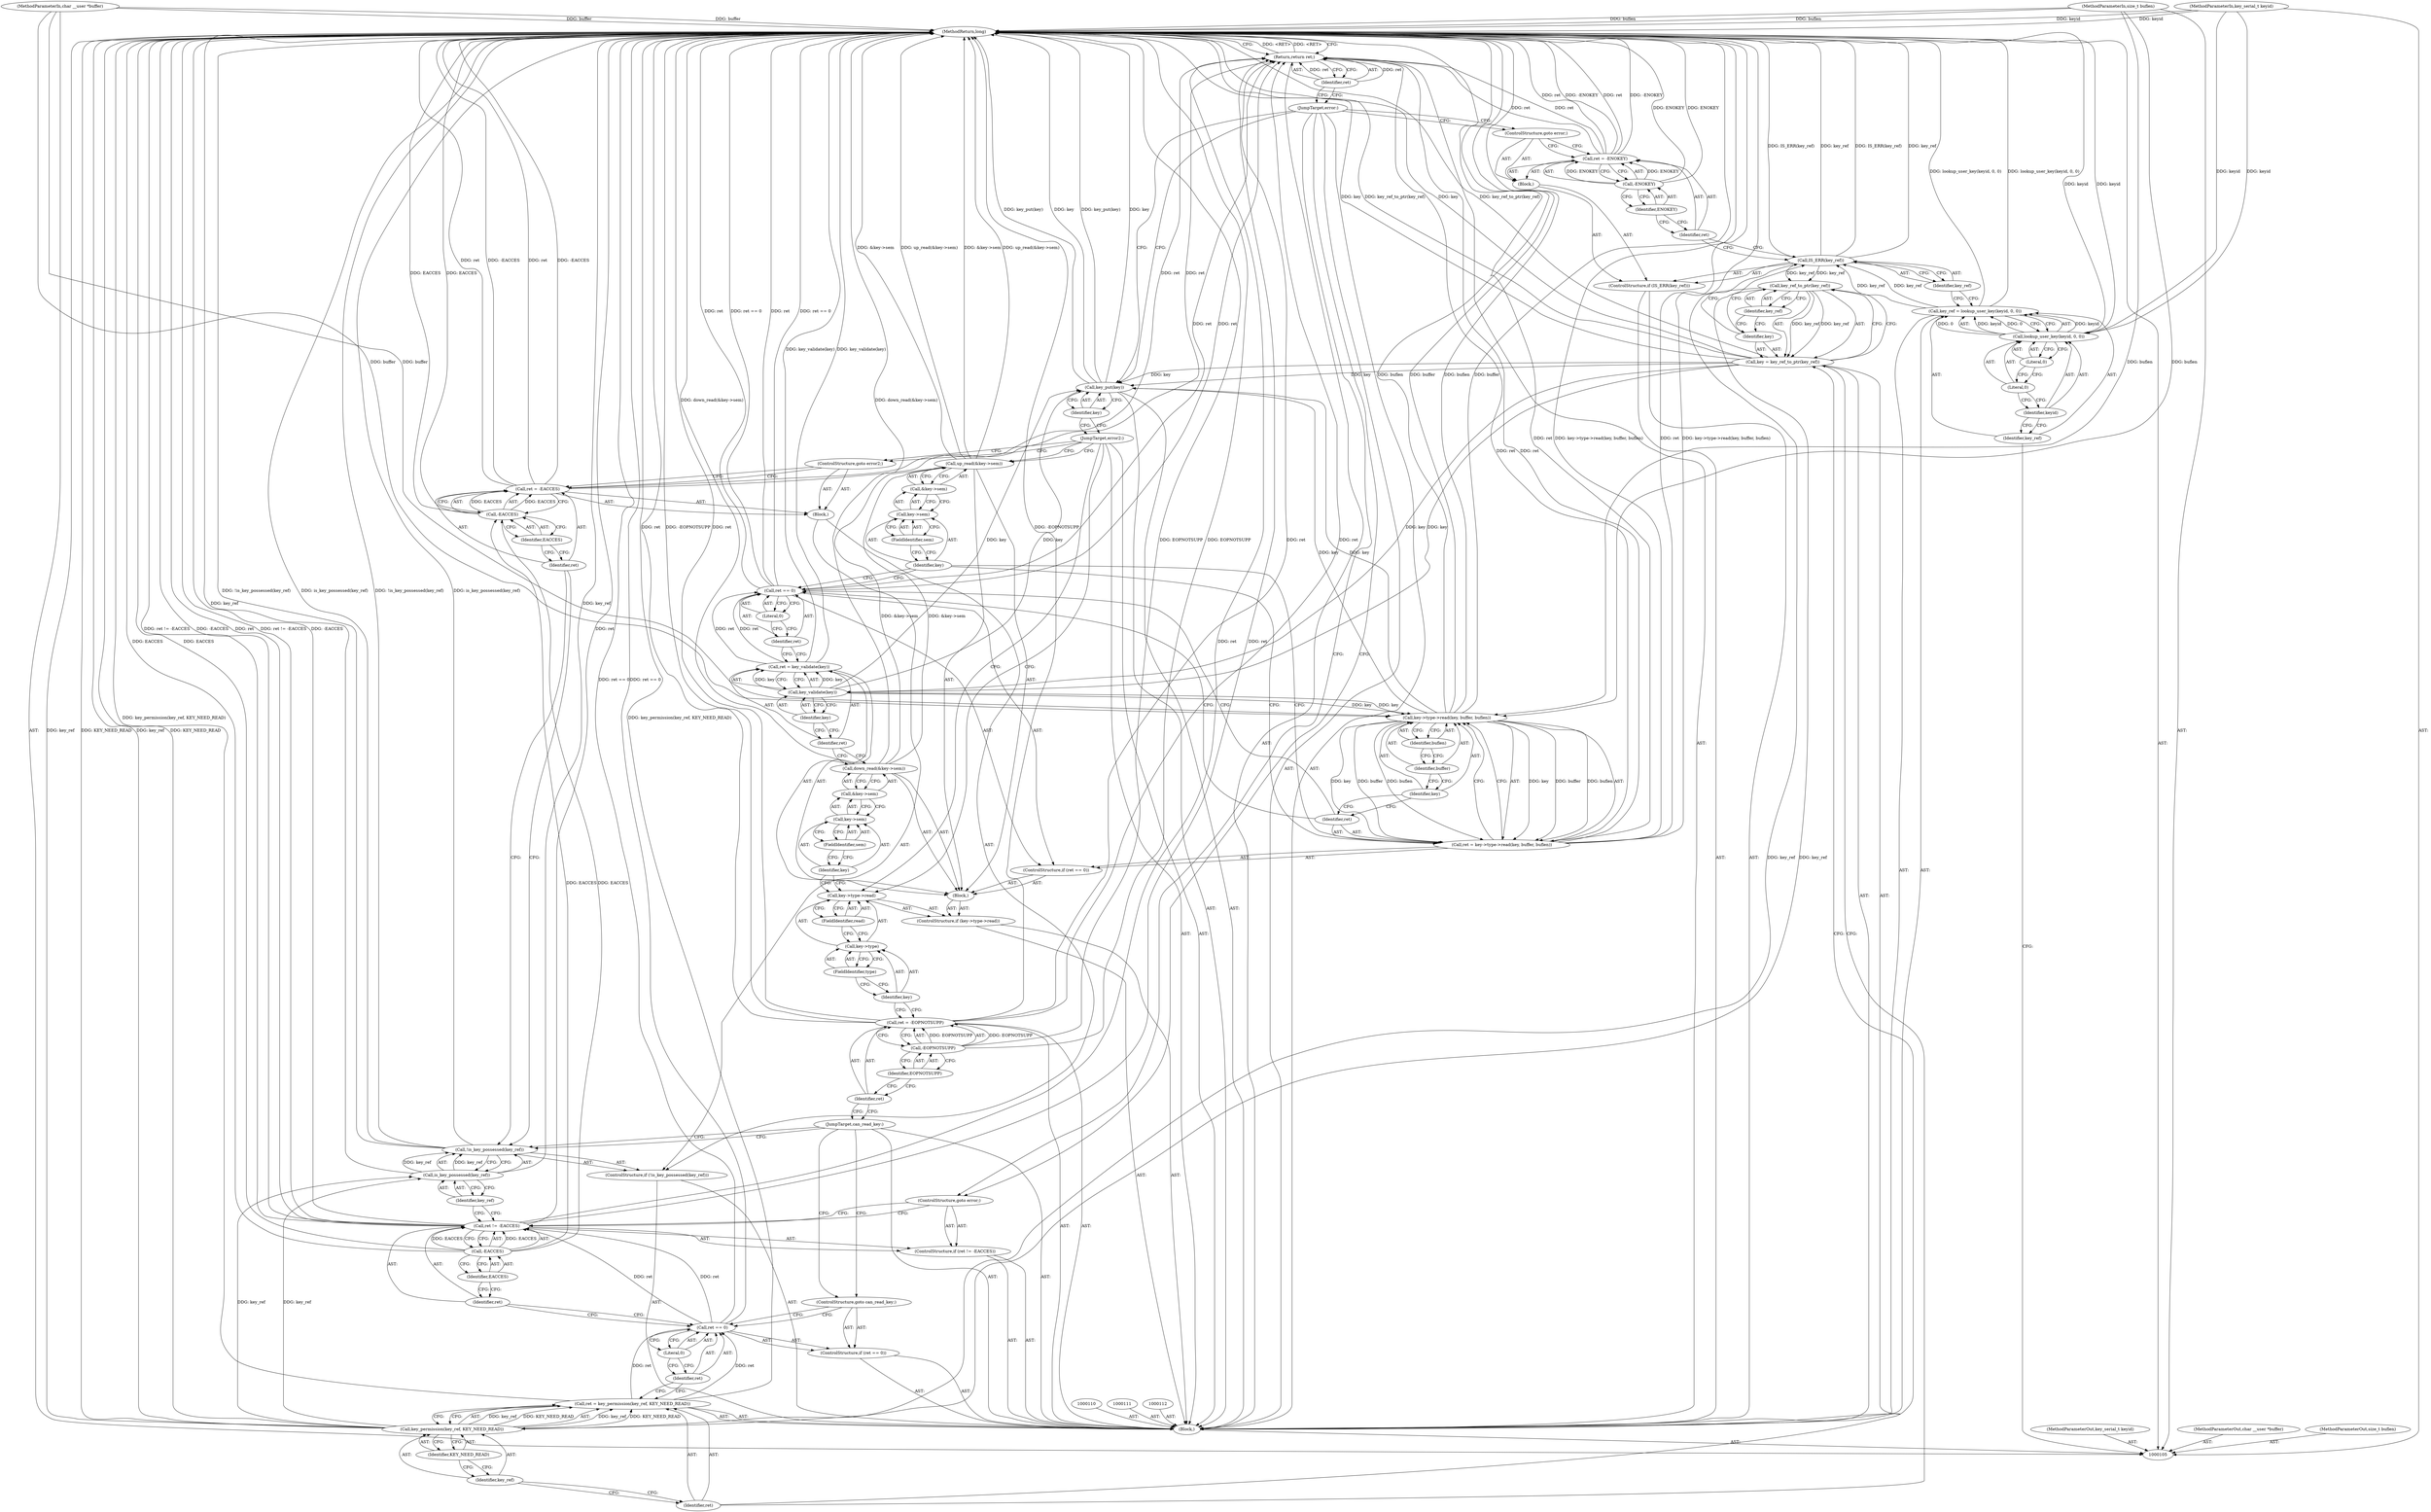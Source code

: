 digraph "0_linux_b4a1b4f5047e4f54e194681125c74c0aa64d637d" {
"1000200" [label="(MethodReturn,long)"];
"1000106" [label="(MethodParameterIn,key_serial_t keyid)"];
"1000288" [label="(MethodParameterOut,key_serial_t keyid)"];
"1000107" [label="(MethodParameterIn,char __user *buffer)"];
"1000289" [label="(MethodParameterOut,char __user *buffer)"];
"1000108" [label="(MethodParameterIn,size_t buflen)"];
"1000290" [label="(MethodParameterOut,size_t buflen)"];
"1000123" [label="(Call,ret = -ENOKEY)"];
"1000124" [label="(Identifier,ret)"];
"1000125" [label="(Call,-ENOKEY)"];
"1000126" [label="(Identifier,ENOKEY)"];
"1000127" [label="(ControlStructure,goto error;)"];
"1000128" [label="(Call,key = key_ref_to_ptr(key_ref))"];
"1000129" [label="(Identifier,key)"];
"1000131" [label="(Identifier,key_ref)"];
"1000130" [label="(Call,key_ref_to_ptr(key_ref))"];
"1000132" [label="(Call,ret = key_permission(key_ref, KEY_NEED_READ))"];
"1000133" [label="(Identifier,ret)"];
"1000135" [label="(Identifier,key_ref)"];
"1000136" [label="(Identifier,KEY_NEED_READ)"];
"1000134" [label="(Call,key_permission(key_ref, KEY_NEED_READ))"];
"1000137" [label="(ControlStructure,if (ret == 0))"];
"1000140" [label="(Literal,0)"];
"1000138" [label="(Call,ret == 0)"];
"1000139" [label="(Identifier,ret)"];
"1000141" [label="(ControlStructure,goto can_read_key;)"];
"1000109" [label="(Block,)"];
"1000142" [label="(ControlStructure,if (ret != -EACCES))"];
"1000145" [label="(Call,-EACCES)"];
"1000146" [label="(Identifier,EACCES)"];
"1000143" [label="(Call,ret != -EACCES)"];
"1000144" [label="(Identifier,ret)"];
"1000147" [label="(ControlStructure,goto error;)"];
"1000148" [label="(ControlStructure,if (!is_key_possessed(key_ref)))"];
"1000151" [label="(Identifier,key_ref)"];
"1000152" [label="(Block,)"];
"1000149" [label="(Call,!is_key_possessed(key_ref))"];
"1000150" [label="(Call,is_key_possessed(key_ref))"];
"1000153" [label="(Call,ret = -EACCES)"];
"1000154" [label="(Identifier,ret)"];
"1000155" [label="(Call,-EACCES)"];
"1000156" [label="(Identifier,EACCES)"];
"1000157" [label="(ControlStructure,goto error2;)"];
"1000158" [label="(JumpTarget,can_read_key:)"];
"1000159" [label="(Call,ret = -EOPNOTSUPP)"];
"1000160" [label="(Identifier,ret)"];
"1000161" [label="(Call,-EOPNOTSUPP)"];
"1000162" [label="(Identifier,EOPNOTSUPP)"];
"1000163" [label="(ControlStructure,if (key->type->read))"];
"1000167" [label="(FieldIdentifier,type)"];
"1000168" [label="(FieldIdentifier,read)"];
"1000169" [label="(Block,)"];
"1000164" [label="(Call,key->type->read)"];
"1000165" [label="(Call,key->type)"];
"1000166" [label="(Identifier,key)"];
"1000171" [label="(Call,&key->sem)"];
"1000172" [label="(Call,key->sem)"];
"1000173" [label="(Identifier,key)"];
"1000174" [label="(FieldIdentifier,sem)"];
"1000170" [label="(Call,down_read(&key->sem))"];
"1000175" [label="(Call,ret = key_validate(key))"];
"1000176" [label="(Identifier,ret)"];
"1000178" [label="(Identifier,key)"];
"1000177" [label="(Call,key_validate(key))"];
"1000182" [label="(Literal,0)"];
"1000179" [label="(ControlStructure,if (ret == 0))"];
"1000180" [label="(Call,ret == 0)"];
"1000181" [label="(Identifier,ret)"];
"1000185" [label="(Call,key->type->read(key, buffer, buflen))"];
"1000186" [label="(Identifier,key)"];
"1000187" [label="(Identifier,buffer)"];
"1000188" [label="(Identifier,buflen)"];
"1000183" [label="(Call,ret = key->type->read(key, buffer, buflen))"];
"1000184" [label="(Identifier,ret)"];
"1000190" [label="(Call,&key->sem)"];
"1000191" [label="(Call,key->sem)"];
"1000192" [label="(Identifier,key)"];
"1000193" [label="(FieldIdentifier,sem)"];
"1000189" [label="(Call,up_read(&key->sem))"];
"1000194" [label="(JumpTarget,error2:)"];
"1000195" [label="(Call,key_put(key))"];
"1000196" [label="(Identifier,key)"];
"1000197" [label="(JumpTarget,error:)"];
"1000198" [label="(Return,return ret;)"];
"1000199" [label="(Identifier,ret)"];
"1000113" [label="(Call,key_ref = lookup_user_key(keyid, 0, 0))"];
"1000114" [label="(Identifier,key_ref)"];
"1000115" [label="(Call,lookup_user_key(keyid, 0, 0))"];
"1000116" [label="(Identifier,keyid)"];
"1000117" [label="(Literal,0)"];
"1000118" [label="(Literal,0)"];
"1000119" [label="(ControlStructure,if (IS_ERR(key_ref)))"];
"1000121" [label="(Identifier,key_ref)"];
"1000122" [label="(Block,)"];
"1000120" [label="(Call,IS_ERR(key_ref))"];
"1000200" -> "1000105"  [label="AST: "];
"1000200" -> "1000198"  [label="CFG: "];
"1000198" -> "1000200"  [label="DDG: <RET>"];
"1000185" -> "1000200"  [label="DDG: buffer"];
"1000185" -> "1000200"  [label="DDG: buflen"];
"1000123" -> "1000200"  [label="DDG: -ENOKEY"];
"1000123" -> "1000200"  [label="DDG: ret"];
"1000108" -> "1000200"  [label="DDG: buflen"];
"1000183" -> "1000200"  [label="DDG: key->type->read(key, buffer, buflen)"];
"1000183" -> "1000200"  [label="DDG: ret"];
"1000189" -> "1000200"  [label="DDG: &key->sem"];
"1000189" -> "1000200"  [label="DDG: up_read(&key->sem)"];
"1000180" -> "1000200"  [label="DDG: ret"];
"1000180" -> "1000200"  [label="DDG: ret == 0"];
"1000149" -> "1000200"  [label="DDG: !is_key_possessed(key_ref)"];
"1000149" -> "1000200"  [label="DDG: is_key_possessed(key_ref)"];
"1000153" -> "1000200"  [label="DDG: ret"];
"1000153" -> "1000200"  [label="DDG: -EACCES"];
"1000128" -> "1000200"  [label="DDG: key_ref_to_ptr(key_ref)"];
"1000128" -> "1000200"  [label="DDG: key"];
"1000125" -> "1000200"  [label="DDG: ENOKEY"];
"1000107" -> "1000200"  [label="DDG: buffer"];
"1000150" -> "1000200"  [label="DDG: key_ref"];
"1000159" -> "1000200"  [label="DDG: ret"];
"1000159" -> "1000200"  [label="DDG: -EOPNOTSUPP"];
"1000195" -> "1000200"  [label="DDG: key_put(key)"];
"1000195" -> "1000200"  [label="DDG: key"];
"1000143" -> "1000200"  [label="DDG: ret"];
"1000143" -> "1000200"  [label="DDG: ret != -EACCES"];
"1000143" -> "1000200"  [label="DDG: -EACCES"];
"1000132" -> "1000200"  [label="DDG: key_permission(key_ref, KEY_NEED_READ)"];
"1000113" -> "1000200"  [label="DDG: lookup_user_key(keyid, 0, 0)"];
"1000120" -> "1000200"  [label="DDG: key_ref"];
"1000120" -> "1000200"  [label="DDG: IS_ERR(key_ref)"];
"1000134" -> "1000200"  [label="DDG: key_ref"];
"1000134" -> "1000200"  [label="DDG: KEY_NEED_READ"];
"1000175" -> "1000200"  [label="DDG: key_validate(key)"];
"1000170" -> "1000200"  [label="DDG: down_read(&key->sem)"];
"1000138" -> "1000200"  [label="DDG: ret == 0"];
"1000155" -> "1000200"  [label="DDG: EACCES"];
"1000161" -> "1000200"  [label="DDG: EOPNOTSUPP"];
"1000145" -> "1000200"  [label="DDG: EACCES"];
"1000115" -> "1000200"  [label="DDG: keyid"];
"1000106" -> "1000200"  [label="DDG: keyid"];
"1000106" -> "1000105"  [label="AST: "];
"1000106" -> "1000200"  [label="DDG: keyid"];
"1000106" -> "1000115"  [label="DDG: keyid"];
"1000288" -> "1000105"  [label="AST: "];
"1000107" -> "1000105"  [label="AST: "];
"1000107" -> "1000200"  [label="DDG: buffer"];
"1000107" -> "1000185"  [label="DDG: buffer"];
"1000289" -> "1000105"  [label="AST: "];
"1000108" -> "1000105"  [label="AST: "];
"1000108" -> "1000200"  [label="DDG: buflen"];
"1000108" -> "1000185"  [label="DDG: buflen"];
"1000290" -> "1000105"  [label="AST: "];
"1000123" -> "1000122"  [label="AST: "];
"1000123" -> "1000125"  [label="CFG: "];
"1000124" -> "1000123"  [label="AST: "];
"1000125" -> "1000123"  [label="AST: "];
"1000127" -> "1000123"  [label="CFG: "];
"1000123" -> "1000200"  [label="DDG: -ENOKEY"];
"1000123" -> "1000200"  [label="DDG: ret"];
"1000125" -> "1000123"  [label="DDG: ENOKEY"];
"1000123" -> "1000198"  [label="DDG: ret"];
"1000124" -> "1000123"  [label="AST: "];
"1000124" -> "1000120"  [label="CFG: "];
"1000126" -> "1000124"  [label="CFG: "];
"1000125" -> "1000123"  [label="AST: "];
"1000125" -> "1000126"  [label="CFG: "];
"1000126" -> "1000125"  [label="AST: "];
"1000123" -> "1000125"  [label="CFG: "];
"1000125" -> "1000200"  [label="DDG: ENOKEY"];
"1000125" -> "1000123"  [label="DDG: ENOKEY"];
"1000126" -> "1000125"  [label="AST: "];
"1000126" -> "1000124"  [label="CFG: "];
"1000125" -> "1000126"  [label="CFG: "];
"1000127" -> "1000122"  [label="AST: "];
"1000127" -> "1000123"  [label="CFG: "];
"1000197" -> "1000127"  [label="CFG: "];
"1000128" -> "1000109"  [label="AST: "];
"1000128" -> "1000130"  [label="CFG: "];
"1000129" -> "1000128"  [label="AST: "];
"1000130" -> "1000128"  [label="AST: "];
"1000133" -> "1000128"  [label="CFG: "];
"1000128" -> "1000200"  [label="DDG: key_ref_to_ptr(key_ref)"];
"1000128" -> "1000200"  [label="DDG: key"];
"1000130" -> "1000128"  [label="DDG: key_ref"];
"1000128" -> "1000177"  [label="DDG: key"];
"1000128" -> "1000195"  [label="DDG: key"];
"1000129" -> "1000128"  [label="AST: "];
"1000129" -> "1000120"  [label="CFG: "];
"1000131" -> "1000129"  [label="CFG: "];
"1000131" -> "1000130"  [label="AST: "];
"1000131" -> "1000129"  [label="CFG: "];
"1000130" -> "1000131"  [label="CFG: "];
"1000130" -> "1000128"  [label="AST: "];
"1000130" -> "1000131"  [label="CFG: "];
"1000131" -> "1000130"  [label="AST: "];
"1000128" -> "1000130"  [label="CFG: "];
"1000130" -> "1000128"  [label="DDG: key_ref"];
"1000120" -> "1000130"  [label="DDG: key_ref"];
"1000130" -> "1000134"  [label="DDG: key_ref"];
"1000132" -> "1000109"  [label="AST: "];
"1000132" -> "1000134"  [label="CFG: "];
"1000133" -> "1000132"  [label="AST: "];
"1000134" -> "1000132"  [label="AST: "];
"1000139" -> "1000132"  [label="CFG: "];
"1000132" -> "1000200"  [label="DDG: key_permission(key_ref, KEY_NEED_READ)"];
"1000134" -> "1000132"  [label="DDG: key_ref"];
"1000134" -> "1000132"  [label="DDG: KEY_NEED_READ"];
"1000132" -> "1000138"  [label="DDG: ret"];
"1000133" -> "1000132"  [label="AST: "];
"1000133" -> "1000128"  [label="CFG: "];
"1000135" -> "1000133"  [label="CFG: "];
"1000135" -> "1000134"  [label="AST: "];
"1000135" -> "1000133"  [label="CFG: "];
"1000136" -> "1000135"  [label="CFG: "];
"1000136" -> "1000134"  [label="AST: "];
"1000136" -> "1000135"  [label="CFG: "];
"1000134" -> "1000136"  [label="CFG: "];
"1000134" -> "1000132"  [label="AST: "];
"1000134" -> "1000136"  [label="CFG: "];
"1000135" -> "1000134"  [label="AST: "];
"1000136" -> "1000134"  [label="AST: "];
"1000132" -> "1000134"  [label="CFG: "];
"1000134" -> "1000200"  [label="DDG: key_ref"];
"1000134" -> "1000200"  [label="DDG: KEY_NEED_READ"];
"1000134" -> "1000132"  [label="DDG: key_ref"];
"1000134" -> "1000132"  [label="DDG: KEY_NEED_READ"];
"1000130" -> "1000134"  [label="DDG: key_ref"];
"1000134" -> "1000150"  [label="DDG: key_ref"];
"1000137" -> "1000109"  [label="AST: "];
"1000138" -> "1000137"  [label="AST: "];
"1000141" -> "1000137"  [label="AST: "];
"1000140" -> "1000138"  [label="AST: "];
"1000140" -> "1000139"  [label="CFG: "];
"1000138" -> "1000140"  [label="CFG: "];
"1000138" -> "1000137"  [label="AST: "];
"1000138" -> "1000140"  [label="CFG: "];
"1000139" -> "1000138"  [label="AST: "];
"1000140" -> "1000138"  [label="AST: "];
"1000141" -> "1000138"  [label="CFG: "];
"1000144" -> "1000138"  [label="CFG: "];
"1000138" -> "1000200"  [label="DDG: ret == 0"];
"1000132" -> "1000138"  [label="DDG: ret"];
"1000138" -> "1000143"  [label="DDG: ret"];
"1000139" -> "1000138"  [label="AST: "];
"1000139" -> "1000132"  [label="CFG: "];
"1000140" -> "1000139"  [label="CFG: "];
"1000141" -> "1000137"  [label="AST: "];
"1000141" -> "1000138"  [label="CFG: "];
"1000158" -> "1000141"  [label="CFG: "];
"1000109" -> "1000105"  [label="AST: "];
"1000110" -> "1000109"  [label="AST: "];
"1000111" -> "1000109"  [label="AST: "];
"1000112" -> "1000109"  [label="AST: "];
"1000113" -> "1000109"  [label="AST: "];
"1000119" -> "1000109"  [label="AST: "];
"1000128" -> "1000109"  [label="AST: "];
"1000132" -> "1000109"  [label="AST: "];
"1000137" -> "1000109"  [label="AST: "];
"1000142" -> "1000109"  [label="AST: "];
"1000148" -> "1000109"  [label="AST: "];
"1000158" -> "1000109"  [label="AST: "];
"1000159" -> "1000109"  [label="AST: "];
"1000163" -> "1000109"  [label="AST: "];
"1000194" -> "1000109"  [label="AST: "];
"1000195" -> "1000109"  [label="AST: "];
"1000197" -> "1000109"  [label="AST: "];
"1000198" -> "1000109"  [label="AST: "];
"1000142" -> "1000109"  [label="AST: "];
"1000143" -> "1000142"  [label="AST: "];
"1000147" -> "1000142"  [label="AST: "];
"1000145" -> "1000143"  [label="AST: "];
"1000145" -> "1000146"  [label="CFG: "];
"1000146" -> "1000145"  [label="AST: "];
"1000143" -> "1000145"  [label="CFG: "];
"1000145" -> "1000200"  [label="DDG: EACCES"];
"1000145" -> "1000143"  [label="DDG: EACCES"];
"1000145" -> "1000155"  [label="DDG: EACCES"];
"1000146" -> "1000145"  [label="AST: "];
"1000146" -> "1000144"  [label="CFG: "];
"1000145" -> "1000146"  [label="CFG: "];
"1000143" -> "1000142"  [label="AST: "];
"1000143" -> "1000145"  [label="CFG: "];
"1000144" -> "1000143"  [label="AST: "];
"1000145" -> "1000143"  [label="AST: "];
"1000147" -> "1000143"  [label="CFG: "];
"1000151" -> "1000143"  [label="CFG: "];
"1000143" -> "1000200"  [label="DDG: ret"];
"1000143" -> "1000200"  [label="DDG: ret != -EACCES"];
"1000143" -> "1000200"  [label="DDG: -EACCES"];
"1000138" -> "1000143"  [label="DDG: ret"];
"1000145" -> "1000143"  [label="DDG: EACCES"];
"1000143" -> "1000198"  [label="DDG: ret"];
"1000144" -> "1000143"  [label="AST: "];
"1000144" -> "1000138"  [label="CFG: "];
"1000146" -> "1000144"  [label="CFG: "];
"1000147" -> "1000142"  [label="AST: "];
"1000147" -> "1000143"  [label="CFG: "];
"1000197" -> "1000147"  [label="CFG: "];
"1000148" -> "1000109"  [label="AST: "];
"1000149" -> "1000148"  [label="AST: "];
"1000152" -> "1000148"  [label="AST: "];
"1000151" -> "1000150"  [label="AST: "];
"1000151" -> "1000143"  [label="CFG: "];
"1000150" -> "1000151"  [label="CFG: "];
"1000152" -> "1000148"  [label="AST: "];
"1000153" -> "1000152"  [label="AST: "];
"1000157" -> "1000152"  [label="AST: "];
"1000149" -> "1000148"  [label="AST: "];
"1000149" -> "1000150"  [label="CFG: "];
"1000150" -> "1000149"  [label="AST: "];
"1000154" -> "1000149"  [label="CFG: "];
"1000158" -> "1000149"  [label="CFG: "];
"1000149" -> "1000200"  [label="DDG: !is_key_possessed(key_ref)"];
"1000149" -> "1000200"  [label="DDG: is_key_possessed(key_ref)"];
"1000150" -> "1000149"  [label="DDG: key_ref"];
"1000150" -> "1000149"  [label="AST: "];
"1000150" -> "1000151"  [label="CFG: "];
"1000151" -> "1000150"  [label="AST: "];
"1000149" -> "1000150"  [label="CFG: "];
"1000150" -> "1000200"  [label="DDG: key_ref"];
"1000150" -> "1000149"  [label="DDG: key_ref"];
"1000134" -> "1000150"  [label="DDG: key_ref"];
"1000153" -> "1000152"  [label="AST: "];
"1000153" -> "1000155"  [label="CFG: "];
"1000154" -> "1000153"  [label="AST: "];
"1000155" -> "1000153"  [label="AST: "];
"1000157" -> "1000153"  [label="CFG: "];
"1000153" -> "1000200"  [label="DDG: ret"];
"1000153" -> "1000200"  [label="DDG: -EACCES"];
"1000155" -> "1000153"  [label="DDG: EACCES"];
"1000153" -> "1000198"  [label="DDG: ret"];
"1000154" -> "1000153"  [label="AST: "];
"1000154" -> "1000149"  [label="CFG: "];
"1000156" -> "1000154"  [label="CFG: "];
"1000155" -> "1000153"  [label="AST: "];
"1000155" -> "1000156"  [label="CFG: "];
"1000156" -> "1000155"  [label="AST: "];
"1000153" -> "1000155"  [label="CFG: "];
"1000155" -> "1000200"  [label="DDG: EACCES"];
"1000155" -> "1000153"  [label="DDG: EACCES"];
"1000145" -> "1000155"  [label="DDG: EACCES"];
"1000156" -> "1000155"  [label="AST: "];
"1000156" -> "1000154"  [label="CFG: "];
"1000155" -> "1000156"  [label="CFG: "];
"1000157" -> "1000152"  [label="AST: "];
"1000157" -> "1000153"  [label="CFG: "];
"1000194" -> "1000157"  [label="CFG: "];
"1000158" -> "1000109"  [label="AST: "];
"1000158" -> "1000149"  [label="CFG: "];
"1000158" -> "1000141"  [label="CFG: "];
"1000160" -> "1000158"  [label="CFG: "];
"1000159" -> "1000109"  [label="AST: "];
"1000159" -> "1000161"  [label="CFG: "];
"1000160" -> "1000159"  [label="AST: "];
"1000161" -> "1000159"  [label="AST: "];
"1000166" -> "1000159"  [label="CFG: "];
"1000159" -> "1000200"  [label="DDG: ret"];
"1000159" -> "1000200"  [label="DDG: -EOPNOTSUPP"];
"1000161" -> "1000159"  [label="DDG: EOPNOTSUPP"];
"1000159" -> "1000198"  [label="DDG: ret"];
"1000160" -> "1000159"  [label="AST: "];
"1000160" -> "1000158"  [label="CFG: "];
"1000162" -> "1000160"  [label="CFG: "];
"1000161" -> "1000159"  [label="AST: "];
"1000161" -> "1000162"  [label="CFG: "];
"1000162" -> "1000161"  [label="AST: "];
"1000159" -> "1000161"  [label="CFG: "];
"1000161" -> "1000200"  [label="DDG: EOPNOTSUPP"];
"1000161" -> "1000159"  [label="DDG: EOPNOTSUPP"];
"1000162" -> "1000161"  [label="AST: "];
"1000162" -> "1000160"  [label="CFG: "];
"1000161" -> "1000162"  [label="CFG: "];
"1000163" -> "1000109"  [label="AST: "];
"1000164" -> "1000163"  [label="AST: "];
"1000169" -> "1000163"  [label="AST: "];
"1000167" -> "1000165"  [label="AST: "];
"1000167" -> "1000166"  [label="CFG: "];
"1000165" -> "1000167"  [label="CFG: "];
"1000168" -> "1000164"  [label="AST: "];
"1000168" -> "1000165"  [label="CFG: "];
"1000164" -> "1000168"  [label="CFG: "];
"1000169" -> "1000163"  [label="AST: "];
"1000170" -> "1000169"  [label="AST: "];
"1000175" -> "1000169"  [label="AST: "];
"1000179" -> "1000169"  [label="AST: "];
"1000189" -> "1000169"  [label="AST: "];
"1000164" -> "1000163"  [label="AST: "];
"1000164" -> "1000168"  [label="CFG: "];
"1000165" -> "1000164"  [label="AST: "];
"1000168" -> "1000164"  [label="AST: "];
"1000173" -> "1000164"  [label="CFG: "];
"1000194" -> "1000164"  [label="CFG: "];
"1000165" -> "1000164"  [label="AST: "];
"1000165" -> "1000167"  [label="CFG: "];
"1000166" -> "1000165"  [label="AST: "];
"1000167" -> "1000165"  [label="AST: "];
"1000168" -> "1000165"  [label="CFG: "];
"1000166" -> "1000165"  [label="AST: "];
"1000166" -> "1000159"  [label="CFG: "];
"1000167" -> "1000166"  [label="CFG: "];
"1000171" -> "1000170"  [label="AST: "];
"1000171" -> "1000172"  [label="CFG: "];
"1000172" -> "1000171"  [label="AST: "];
"1000170" -> "1000171"  [label="CFG: "];
"1000172" -> "1000171"  [label="AST: "];
"1000172" -> "1000174"  [label="CFG: "];
"1000173" -> "1000172"  [label="AST: "];
"1000174" -> "1000172"  [label="AST: "];
"1000171" -> "1000172"  [label="CFG: "];
"1000173" -> "1000172"  [label="AST: "];
"1000173" -> "1000164"  [label="CFG: "];
"1000174" -> "1000173"  [label="CFG: "];
"1000174" -> "1000172"  [label="AST: "];
"1000174" -> "1000173"  [label="CFG: "];
"1000172" -> "1000174"  [label="CFG: "];
"1000170" -> "1000169"  [label="AST: "];
"1000170" -> "1000171"  [label="CFG: "];
"1000171" -> "1000170"  [label="AST: "];
"1000176" -> "1000170"  [label="CFG: "];
"1000170" -> "1000200"  [label="DDG: down_read(&key->sem)"];
"1000170" -> "1000189"  [label="DDG: &key->sem"];
"1000175" -> "1000169"  [label="AST: "];
"1000175" -> "1000177"  [label="CFG: "];
"1000176" -> "1000175"  [label="AST: "];
"1000177" -> "1000175"  [label="AST: "];
"1000181" -> "1000175"  [label="CFG: "];
"1000175" -> "1000200"  [label="DDG: key_validate(key)"];
"1000177" -> "1000175"  [label="DDG: key"];
"1000175" -> "1000180"  [label="DDG: ret"];
"1000176" -> "1000175"  [label="AST: "];
"1000176" -> "1000170"  [label="CFG: "];
"1000178" -> "1000176"  [label="CFG: "];
"1000178" -> "1000177"  [label="AST: "];
"1000178" -> "1000176"  [label="CFG: "];
"1000177" -> "1000178"  [label="CFG: "];
"1000177" -> "1000175"  [label="AST: "];
"1000177" -> "1000178"  [label="CFG: "];
"1000178" -> "1000177"  [label="AST: "];
"1000175" -> "1000177"  [label="CFG: "];
"1000177" -> "1000175"  [label="DDG: key"];
"1000128" -> "1000177"  [label="DDG: key"];
"1000177" -> "1000185"  [label="DDG: key"];
"1000177" -> "1000195"  [label="DDG: key"];
"1000182" -> "1000180"  [label="AST: "];
"1000182" -> "1000181"  [label="CFG: "];
"1000180" -> "1000182"  [label="CFG: "];
"1000179" -> "1000169"  [label="AST: "];
"1000180" -> "1000179"  [label="AST: "];
"1000183" -> "1000179"  [label="AST: "];
"1000180" -> "1000179"  [label="AST: "];
"1000180" -> "1000182"  [label="CFG: "];
"1000181" -> "1000180"  [label="AST: "];
"1000182" -> "1000180"  [label="AST: "];
"1000184" -> "1000180"  [label="CFG: "];
"1000192" -> "1000180"  [label="CFG: "];
"1000180" -> "1000200"  [label="DDG: ret"];
"1000180" -> "1000200"  [label="DDG: ret == 0"];
"1000175" -> "1000180"  [label="DDG: ret"];
"1000180" -> "1000198"  [label="DDG: ret"];
"1000181" -> "1000180"  [label="AST: "];
"1000181" -> "1000175"  [label="CFG: "];
"1000182" -> "1000181"  [label="CFG: "];
"1000185" -> "1000183"  [label="AST: "];
"1000185" -> "1000188"  [label="CFG: "];
"1000186" -> "1000185"  [label="AST: "];
"1000187" -> "1000185"  [label="AST: "];
"1000188" -> "1000185"  [label="AST: "];
"1000183" -> "1000185"  [label="CFG: "];
"1000185" -> "1000200"  [label="DDG: buffer"];
"1000185" -> "1000200"  [label="DDG: buflen"];
"1000185" -> "1000183"  [label="DDG: key"];
"1000185" -> "1000183"  [label="DDG: buffer"];
"1000185" -> "1000183"  [label="DDG: buflen"];
"1000177" -> "1000185"  [label="DDG: key"];
"1000107" -> "1000185"  [label="DDG: buffer"];
"1000108" -> "1000185"  [label="DDG: buflen"];
"1000185" -> "1000195"  [label="DDG: key"];
"1000186" -> "1000185"  [label="AST: "];
"1000186" -> "1000184"  [label="CFG: "];
"1000187" -> "1000186"  [label="CFG: "];
"1000187" -> "1000185"  [label="AST: "];
"1000187" -> "1000186"  [label="CFG: "];
"1000188" -> "1000187"  [label="CFG: "];
"1000188" -> "1000185"  [label="AST: "];
"1000188" -> "1000187"  [label="CFG: "];
"1000185" -> "1000188"  [label="CFG: "];
"1000183" -> "1000179"  [label="AST: "];
"1000183" -> "1000185"  [label="CFG: "];
"1000184" -> "1000183"  [label="AST: "];
"1000185" -> "1000183"  [label="AST: "];
"1000192" -> "1000183"  [label="CFG: "];
"1000183" -> "1000200"  [label="DDG: key->type->read(key, buffer, buflen)"];
"1000183" -> "1000200"  [label="DDG: ret"];
"1000185" -> "1000183"  [label="DDG: key"];
"1000185" -> "1000183"  [label="DDG: buffer"];
"1000185" -> "1000183"  [label="DDG: buflen"];
"1000183" -> "1000198"  [label="DDG: ret"];
"1000184" -> "1000183"  [label="AST: "];
"1000184" -> "1000180"  [label="CFG: "];
"1000186" -> "1000184"  [label="CFG: "];
"1000190" -> "1000189"  [label="AST: "];
"1000190" -> "1000191"  [label="CFG: "];
"1000191" -> "1000190"  [label="AST: "];
"1000189" -> "1000190"  [label="CFG: "];
"1000191" -> "1000190"  [label="AST: "];
"1000191" -> "1000193"  [label="CFG: "];
"1000192" -> "1000191"  [label="AST: "];
"1000193" -> "1000191"  [label="AST: "];
"1000190" -> "1000191"  [label="CFG: "];
"1000192" -> "1000191"  [label="AST: "];
"1000192" -> "1000183"  [label="CFG: "];
"1000192" -> "1000180"  [label="CFG: "];
"1000193" -> "1000192"  [label="CFG: "];
"1000193" -> "1000191"  [label="AST: "];
"1000193" -> "1000192"  [label="CFG: "];
"1000191" -> "1000193"  [label="CFG: "];
"1000189" -> "1000169"  [label="AST: "];
"1000189" -> "1000190"  [label="CFG: "];
"1000190" -> "1000189"  [label="AST: "];
"1000194" -> "1000189"  [label="CFG: "];
"1000189" -> "1000200"  [label="DDG: &key->sem"];
"1000189" -> "1000200"  [label="DDG: up_read(&key->sem)"];
"1000170" -> "1000189"  [label="DDG: &key->sem"];
"1000194" -> "1000109"  [label="AST: "];
"1000194" -> "1000189"  [label="CFG: "];
"1000194" -> "1000164"  [label="CFG: "];
"1000194" -> "1000157"  [label="CFG: "];
"1000196" -> "1000194"  [label="CFG: "];
"1000195" -> "1000109"  [label="AST: "];
"1000195" -> "1000196"  [label="CFG: "];
"1000196" -> "1000195"  [label="AST: "];
"1000197" -> "1000195"  [label="CFG: "];
"1000195" -> "1000200"  [label="DDG: key_put(key)"];
"1000195" -> "1000200"  [label="DDG: key"];
"1000177" -> "1000195"  [label="DDG: key"];
"1000185" -> "1000195"  [label="DDG: key"];
"1000128" -> "1000195"  [label="DDG: key"];
"1000196" -> "1000195"  [label="AST: "];
"1000196" -> "1000194"  [label="CFG: "];
"1000195" -> "1000196"  [label="CFG: "];
"1000197" -> "1000109"  [label="AST: "];
"1000197" -> "1000195"  [label="CFG: "];
"1000197" -> "1000127"  [label="CFG: "];
"1000197" -> "1000147"  [label="CFG: "];
"1000199" -> "1000197"  [label="CFG: "];
"1000198" -> "1000109"  [label="AST: "];
"1000198" -> "1000199"  [label="CFG: "];
"1000199" -> "1000198"  [label="AST: "];
"1000200" -> "1000198"  [label="CFG: "];
"1000198" -> "1000200"  [label="DDG: <RET>"];
"1000199" -> "1000198"  [label="DDG: ret"];
"1000159" -> "1000198"  [label="DDG: ret"];
"1000183" -> "1000198"  [label="DDG: ret"];
"1000143" -> "1000198"  [label="DDG: ret"];
"1000180" -> "1000198"  [label="DDG: ret"];
"1000153" -> "1000198"  [label="DDG: ret"];
"1000123" -> "1000198"  [label="DDG: ret"];
"1000199" -> "1000198"  [label="AST: "];
"1000199" -> "1000197"  [label="CFG: "];
"1000198" -> "1000199"  [label="CFG: "];
"1000199" -> "1000198"  [label="DDG: ret"];
"1000113" -> "1000109"  [label="AST: "];
"1000113" -> "1000115"  [label="CFG: "];
"1000114" -> "1000113"  [label="AST: "];
"1000115" -> "1000113"  [label="AST: "];
"1000121" -> "1000113"  [label="CFG: "];
"1000113" -> "1000200"  [label="DDG: lookup_user_key(keyid, 0, 0)"];
"1000115" -> "1000113"  [label="DDG: keyid"];
"1000115" -> "1000113"  [label="DDG: 0"];
"1000113" -> "1000120"  [label="DDG: key_ref"];
"1000114" -> "1000113"  [label="AST: "];
"1000114" -> "1000105"  [label="CFG: "];
"1000116" -> "1000114"  [label="CFG: "];
"1000115" -> "1000113"  [label="AST: "];
"1000115" -> "1000118"  [label="CFG: "];
"1000116" -> "1000115"  [label="AST: "];
"1000117" -> "1000115"  [label="AST: "];
"1000118" -> "1000115"  [label="AST: "];
"1000113" -> "1000115"  [label="CFG: "];
"1000115" -> "1000200"  [label="DDG: keyid"];
"1000115" -> "1000113"  [label="DDG: keyid"];
"1000115" -> "1000113"  [label="DDG: 0"];
"1000106" -> "1000115"  [label="DDG: keyid"];
"1000116" -> "1000115"  [label="AST: "];
"1000116" -> "1000114"  [label="CFG: "];
"1000117" -> "1000116"  [label="CFG: "];
"1000117" -> "1000115"  [label="AST: "];
"1000117" -> "1000116"  [label="CFG: "];
"1000118" -> "1000117"  [label="CFG: "];
"1000118" -> "1000115"  [label="AST: "];
"1000118" -> "1000117"  [label="CFG: "];
"1000115" -> "1000118"  [label="CFG: "];
"1000119" -> "1000109"  [label="AST: "];
"1000120" -> "1000119"  [label="AST: "];
"1000122" -> "1000119"  [label="AST: "];
"1000121" -> "1000120"  [label="AST: "];
"1000121" -> "1000113"  [label="CFG: "];
"1000120" -> "1000121"  [label="CFG: "];
"1000122" -> "1000119"  [label="AST: "];
"1000123" -> "1000122"  [label="AST: "];
"1000127" -> "1000122"  [label="AST: "];
"1000120" -> "1000119"  [label="AST: "];
"1000120" -> "1000121"  [label="CFG: "];
"1000121" -> "1000120"  [label="AST: "];
"1000124" -> "1000120"  [label="CFG: "];
"1000129" -> "1000120"  [label="CFG: "];
"1000120" -> "1000200"  [label="DDG: key_ref"];
"1000120" -> "1000200"  [label="DDG: IS_ERR(key_ref)"];
"1000113" -> "1000120"  [label="DDG: key_ref"];
"1000120" -> "1000130"  [label="DDG: key_ref"];
}
